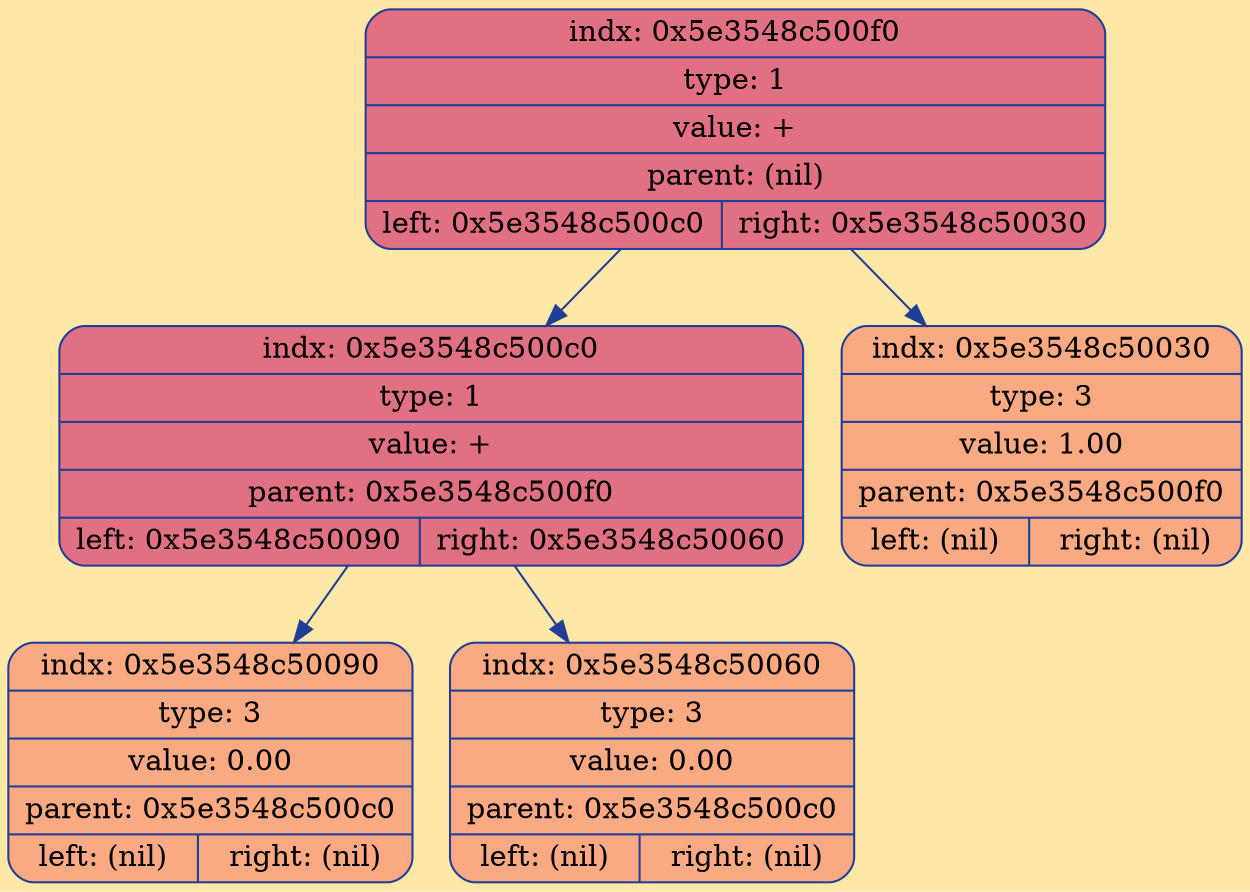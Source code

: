 digraph Tree {
	rankdir = TB;
	node [shape = record];
	edge [color = "#203D98"];
	bgcolor = "#FFE7A5";
	node0x5e3548c500f0 [color = "#203D98", shape = Mrecord, style = filled, fillcolor = "#E07082", label = "{indx: 0x5e3548c500f0 | type: 1 | value: + | parent: (nil) | { left: 0x5e3548c500c0 | right: 0x5e3548c50030}}"];
		node0x5e3548c500f0 -> node0x5e3548c500c0
	node0x5e3548c500c0 [color = "#203D98", shape = Mrecord, style = filled, fillcolor = "#E07082", label = "{indx: 0x5e3548c500c0 | type: 1 | value: + | parent: 0x5e3548c500f0 | { left: 0x5e3548c50090 | right: 0x5e3548c50060}}"];
		node0x5e3548c500c0 -> node0x5e3548c50090
	node0x5e3548c50090 [color = "#203D98", shape = Mrecord, style = filled, fillcolor = "#FAAA82", label = "{indx: 0x5e3548c50090 | type: 3 | value: 0.00 | parent: 0x5e3548c500c0 | { left: (nil) | right: (nil)}}"];
		node0x5e3548c500c0 -> node0x5e3548c50060
	node0x5e3548c50060 [color = "#203D98", shape = Mrecord, style = filled, fillcolor = "#FAAA82", label = "{indx: 0x5e3548c50060 | type: 3 | value: 0.00 | parent: 0x5e3548c500c0 | { left: (nil) | right: (nil)}}"];
		node0x5e3548c500f0 -> node0x5e3548c50030
	node0x5e3548c50030 [color = "#203D98", shape = Mrecord, style = filled, fillcolor = "#FAAA82", label = "{indx: 0x5e3548c50030 | type: 3 | value: 1.00 | parent: 0x5e3548c500f0 | { left: (nil) | right: (nil)}}"];
}
